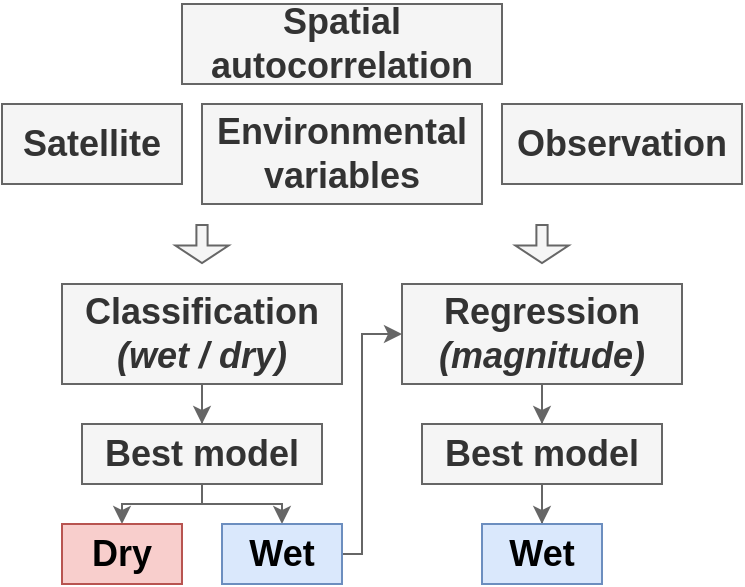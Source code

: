 <mxfile version="24.2.2" type="github">
  <diagram name="Page-1" id="nX6e7DhmAzYNfZn8iiJ4">
    <mxGraphModel dx="801" dy="457" grid="1" gridSize="10" guides="1" tooltips="1" connect="1" arrows="1" fold="1" page="1" pageScale="1" pageWidth="850" pageHeight="1100" math="0" shadow="0">
      <root>
        <mxCell id="0" />
        <mxCell id="1" parent="0" />
        <mxCell id="msIs7de6g7vCdHGGkaGZ-1" value="&lt;b&gt;&lt;font style=&quot;font-size: 18px;&quot;&gt;Satellite&lt;/font&gt;&lt;/b&gt;" style="rounded=0;whiteSpace=wrap;html=1;fillColor=#f5f5f5;strokeColor=#666666;fontColor=#333333;" vertex="1" parent="1">
          <mxGeometry x="100" y="150" width="90" height="40" as="geometry" />
        </mxCell>
        <mxCell id="msIs7de6g7vCdHGGkaGZ-2" value="&lt;b&gt;&lt;font style=&quot;font-size: 18px;&quot;&gt;Spatial autocorrelation&lt;/font&gt;&lt;/b&gt;" style="rounded=0;whiteSpace=wrap;html=1;align=center;fillColor=#f5f5f5;fontColor=#333333;strokeColor=#666666;" vertex="1" parent="1">
          <mxGeometry x="190" y="100" width="160" height="40" as="geometry" />
        </mxCell>
        <mxCell id="msIs7de6g7vCdHGGkaGZ-3" value="&lt;b&gt;&lt;font style=&quot;font-size: 18px;&quot;&gt;Environmental variables&lt;/font&gt;&lt;/b&gt;" style="rounded=0;whiteSpace=wrap;html=1;fillColor=#f5f5f5;fontColor=#333333;strokeColor=#666666;" vertex="1" parent="1">
          <mxGeometry x="200" y="150" width="140" height="50" as="geometry" />
        </mxCell>
        <mxCell id="msIs7de6g7vCdHGGkaGZ-4" value="&lt;b&gt;&lt;font style=&quot;font-size: 18px;&quot;&gt;Observation&lt;/font&gt;&lt;/b&gt;" style="rounded=0;whiteSpace=wrap;html=1;fillColor=#f5f5f5;strokeColor=#666666;fontColor=#333333;" vertex="1" parent="1">
          <mxGeometry x="350" y="150" width="120" height="40" as="geometry" />
        </mxCell>
        <mxCell id="msIs7de6g7vCdHGGkaGZ-21" style="edgeStyle=orthogonalEdgeStyle;rounded=0;orthogonalLoop=1;jettySize=auto;html=1;fillColor=#f5f5f5;strokeColor=#666666;" edge="1" parent="1" source="msIs7de6g7vCdHGGkaGZ-7" target="msIs7de6g7vCdHGGkaGZ-9">
          <mxGeometry relative="1" as="geometry" />
        </mxCell>
        <mxCell id="msIs7de6g7vCdHGGkaGZ-7" value="&lt;font style=&quot;font-size: 18px;&quot;&gt;&lt;b&gt;Classification&lt;/b&gt;&lt;br&gt;&lt;b&gt;&lt;i&gt;(wet / dry)&lt;/i&gt;&lt;/b&gt;&lt;/font&gt;" style="rounded=0;whiteSpace=wrap;html=1;fillColor=#f5f5f5;fontColor=#333333;strokeColor=#666666;" vertex="1" parent="1">
          <mxGeometry x="130" y="240" width="140" height="50" as="geometry" />
        </mxCell>
        <mxCell id="msIs7de6g7vCdHGGkaGZ-22" style="edgeStyle=orthogonalEdgeStyle;rounded=0;orthogonalLoop=1;jettySize=auto;html=1;entryX=0.5;entryY=0;entryDx=0;entryDy=0;fillColor=#f5f5f5;strokeColor=#666666;" edge="1" parent="1" source="msIs7de6g7vCdHGGkaGZ-8" target="msIs7de6g7vCdHGGkaGZ-10">
          <mxGeometry relative="1" as="geometry" />
        </mxCell>
        <mxCell id="msIs7de6g7vCdHGGkaGZ-8" value="&lt;span style=&quot;font-size: 18px;&quot;&gt;&lt;b&gt;Regression&lt;br&gt;&lt;i&gt;(magnitude)&lt;/i&gt;&lt;/b&gt;&lt;/span&gt;" style="rounded=0;whiteSpace=wrap;html=1;fillColor=#f5f5f5;fontColor=#333333;strokeColor=#666666;" vertex="1" parent="1">
          <mxGeometry x="300" y="240" width="140" height="50" as="geometry" />
        </mxCell>
        <mxCell id="msIs7de6g7vCdHGGkaGZ-19" style="edgeStyle=orthogonalEdgeStyle;rounded=0;orthogonalLoop=1;jettySize=auto;html=1;entryX=0.5;entryY=0;entryDx=0;entryDy=0;fillColor=#f5f5f5;strokeColor=#666666;" edge="1" parent="1" source="msIs7de6g7vCdHGGkaGZ-9" target="msIs7de6g7vCdHGGkaGZ-16">
          <mxGeometry relative="1" as="geometry">
            <Array as="points">
              <mxPoint x="200" y="350" />
              <mxPoint x="160" y="350" />
            </Array>
          </mxGeometry>
        </mxCell>
        <mxCell id="msIs7de6g7vCdHGGkaGZ-20" style="edgeStyle=orthogonalEdgeStyle;rounded=0;orthogonalLoop=1;jettySize=auto;html=1;entryX=0.5;entryY=0;entryDx=0;entryDy=0;fillColor=#f5f5f5;strokeColor=#666666;" edge="1" parent="1" source="msIs7de6g7vCdHGGkaGZ-9" target="msIs7de6g7vCdHGGkaGZ-17">
          <mxGeometry relative="1" as="geometry">
            <Array as="points">
              <mxPoint x="200" y="350" />
              <mxPoint x="240" y="350" />
            </Array>
          </mxGeometry>
        </mxCell>
        <mxCell id="msIs7de6g7vCdHGGkaGZ-9" value="&lt;b&gt;&lt;font style=&quot;font-size: 18px;&quot;&gt;Best model&lt;/font&gt;&lt;/b&gt;" style="rounded=0;whiteSpace=wrap;html=1;fillColor=#f5f5f5;fontColor=#333333;strokeColor=#666666;" vertex="1" parent="1">
          <mxGeometry x="140" y="310" width="120" height="30" as="geometry" />
        </mxCell>
        <mxCell id="msIs7de6g7vCdHGGkaGZ-24" style="edgeStyle=orthogonalEdgeStyle;rounded=0;orthogonalLoop=1;jettySize=auto;html=1;fillColor=#f5f5f5;strokeColor=#666666;" edge="1" parent="1" source="msIs7de6g7vCdHGGkaGZ-10" target="msIs7de6g7vCdHGGkaGZ-18">
          <mxGeometry relative="1" as="geometry" />
        </mxCell>
        <mxCell id="msIs7de6g7vCdHGGkaGZ-10" value="&lt;b&gt;&lt;font style=&quot;font-size: 18px;&quot;&gt;Best model&lt;/font&gt;&lt;/b&gt;" style="rounded=0;whiteSpace=wrap;html=1;fillColor=#f5f5f5;fontColor=#333333;strokeColor=#666666;" vertex="1" parent="1">
          <mxGeometry x="310" y="310" width="120" height="30" as="geometry" />
        </mxCell>
        <mxCell id="msIs7de6g7vCdHGGkaGZ-16" value="&lt;b&gt;&lt;font style=&quot;font-size: 18px;&quot;&gt;Dry&lt;/font&gt;&lt;/b&gt;" style="rounded=0;whiteSpace=wrap;html=1;fillColor=#f8cecc;strokeColor=#b85450;" vertex="1" parent="1">
          <mxGeometry x="130" y="360" width="60" height="30" as="geometry" />
        </mxCell>
        <mxCell id="msIs7de6g7vCdHGGkaGZ-23" style="edgeStyle=orthogonalEdgeStyle;rounded=0;orthogonalLoop=1;jettySize=auto;html=1;entryX=0;entryY=0.5;entryDx=0;entryDy=0;fillColor=#f5f5f5;strokeColor=#666666;" edge="1" parent="1" source="msIs7de6g7vCdHGGkaGZ-17" target="msIs7de6g7vCdHGGkaGZ-8">
          <mxGeometry relative="1" as="geometry">
            <Array as="points">
              <mxPoint x="280" y="375" />
              <mxPoint x="280" y="265" />
            </Array>
          </mxGeometry>
        </mxCell>
        <mxCell id="msIs7de6g7vCdHGGkaGZ-17" value="&lt;b&gt;&lt;font style=&quot;font-size: 18px;&quot;&gt;Wet&lt;/font&gt;&lt;/b&gt;" style="rounded=0;whiteSpace=wrap;html=1;fillColor=#dae8fc;strokeColor=#6c8ebf;" vertex="1" parent="1">
          <mxGeometry x="210" y="360" width="60" height="30" as="geometry" />
        </mxCell>
        <mxCell id="msIs7de6g7vCdHGGkaGZ-18" value="&lt;b&gt;&lt;font style=&quot;font-size: 18px;&quot;&gt;Wet&lt;/font&gt;&lt;/b&gt;" style="rounded=0;whiteSpace=wrap;html=1;fillColor=#dae8fc;strokeColor=#6c8ebf;" vertex="1" parent="1">
          <mxGeometry x="340" y="360" width="60" height="30" as="geometry" />
        </mxCell>
        <mxCell id="msIs7de6g7vCdHGGkaGZ-27" value="" style="shape=flexArrow;endArrow=classic;html=1;rounded=0;width=5.595;endSize=2.563;fillColor=#f5f5f5;strokeColor=#666666;" edge="1" parent="1">
          <mxGeometry width="50" height="50" relative="1" as="geometry">
            <mxPoint x="200" y="210" as="sourcePoint" />
            <mxPoint x="200" y="230" as="targetPoint" />
          </mxGeometry>
        </mxCell>
        <mxCell id="msIs7de6g7vCdHGGkaGZ-30" value="" style="shape=flexArrow;endArrow=classic;html=1;rounded=0;width=5.595;endSize=2.563;fillColor=#f5f5f5;strokeColor=#666666;" edge="1" parent="1">
          <mxGeometry width="50" height="50" relative="1" as="geometry">
            <mxPoint x="370" y="210" as="sourcePoint" />
            <mxPoint x="370" y="230" as="targetPoint" />
          </mxGeometry>
        </mxCell>
      </root>
    </mxGraphModel>
  </diagram>
</mxfile>
